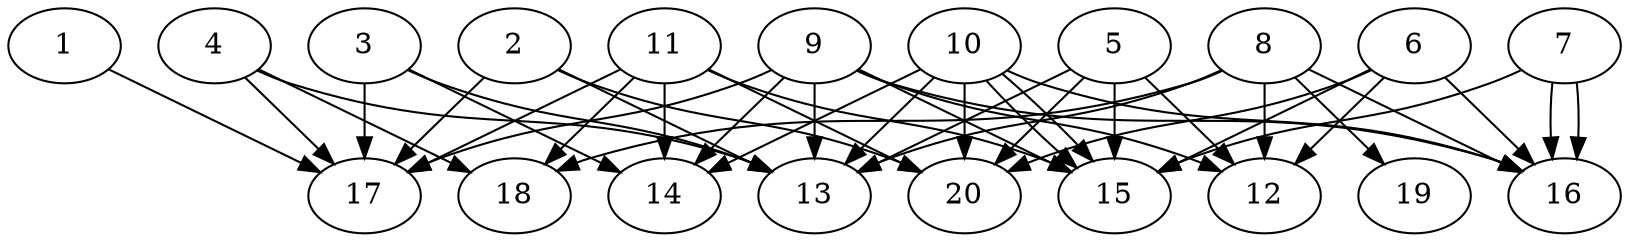// DAG automatically generated by daggen at Tue Aug  6 16:20:30 2019
// ./daggen --dot -n 20 --ccr 0.5 --fat 0.7 --regular 0.5 --density 0.8 --mindata 5242880 --maxdata 52428800 
digraph G {
  1 [size="39124992", alpha="0.06", expect_size="19562496"] 
  1 -> 17 [size ="19562496"]
  2 [size="12861440", alpha="0.17", expect_size="6430720"] 
  2 -> 13 [size ="6430720"]
  2 -> 17 [size ="6430720"]
  2 -> 20 [size ="6430720"]
  3 [size="104704000", alpha="0.07", expect_size="52352000"] 
  3 -> 13 [size ="52352000"]
  3 -> 14 [size ="52352000"]
  3 -> 17 [size ="52352000"]
  4 [size="55648256", alpha="0.18", expect_size="27824128"] 
  4 -> 13 [size ="27824128"]
  4 -> 17 [size ="27824128"]
  4 -> 18 [size ="27824128"]
  5 [size="93624320", alpha="0.10", expect_size="46812160"] 
  5 -> 12 [size ="46812160"]
  5 -> 13 [size ="46812160"]
  5 -> 15 [size ="46812160"]
  5 -> 20 [size ="46812160"]
  6 [size="87846912", alpha="0.17", expect_size="43923456"] 
  6 -> 12 [size ="43923456"]
  6 -> 15 [size ="43923456"]
  6 -> 16 [size ="43923456"]
  6 -> 20 [size ="43923456"]
  7 [size="22347776", alpha="0.18", expect_size="11173888"] 
  7 -> 15 [size ="11173888"]
  7 -> 16 [size ="11173888"]
  7 -> 16 [size ="11173888"]
  8 [size="100089856", alpha="0.19", expect_size="50044928"] 
  8 -> 12 [size ="50044928"]
  8 -> 13 [size ="50044928"]
  8 -> 16 [size ="50044928"]
  8 -> 18 [size ="50044928"]
  8 -> 19 [size ="50044928"]
  9 [size="41041920", alpha="0.02", expect_size="20520960"] 
  9 -> 12 [size ="20520960"]
  9 -> 13 [size ="20520960"]
  9 -> 14 [size ="20520960"]
  9 -> 15 [size ="20520960"]
  9 -> 16 [size ="20520960"]
  9 -> 17 [size ="20520960"]
  10 [size="104167424", alpha="0.01", expect_size="52083712"] 
  10 -> 13 [size ="52083712"]
  10 -> 14 [size ="52083712"]
  10 -> 15 [size ="52083712"]
  10 -> 15 [size ="52083712"]
  10 -> 16 [size ="52083712"]
  10 -> 20 [size ="52083712"]
  11 [size="95819776", alpha="0.16", expect_size="47909888"] 
  11 -> 14 [size ="47909888"]
  11 -> 15 [size ="47909888"]
  11 -> 17 [size ="47909888"]
  11 -> 18 [size ="47909888"]
  11 -> 20 [size ="47909888"]
  12 [size="27535360", alpha="0.18", expect_size="13767680"] 
  13 [size="13473792", alpha="0.06", expect_size="6736896"] 
  14 [size="44855296", alpha="0.08", expect_size="22427648"] 
  15 [size="34250752", alpha="0.03", expect_size="17125376"] 
  16 [size="83318784", alpha="0.20", expect_size="41659392"] 
  17 [size="70928384", alpha="0.19", expect_size="35464192"] 
  18 [size="61028352", alpha="0.09", expect_size="30514176"] 
  19 [size="55760896", alpha="0.17", expect_size="27880448"] 
  20 [size="65568768", alpha="0.09", expect_size="32784384"] 
}
